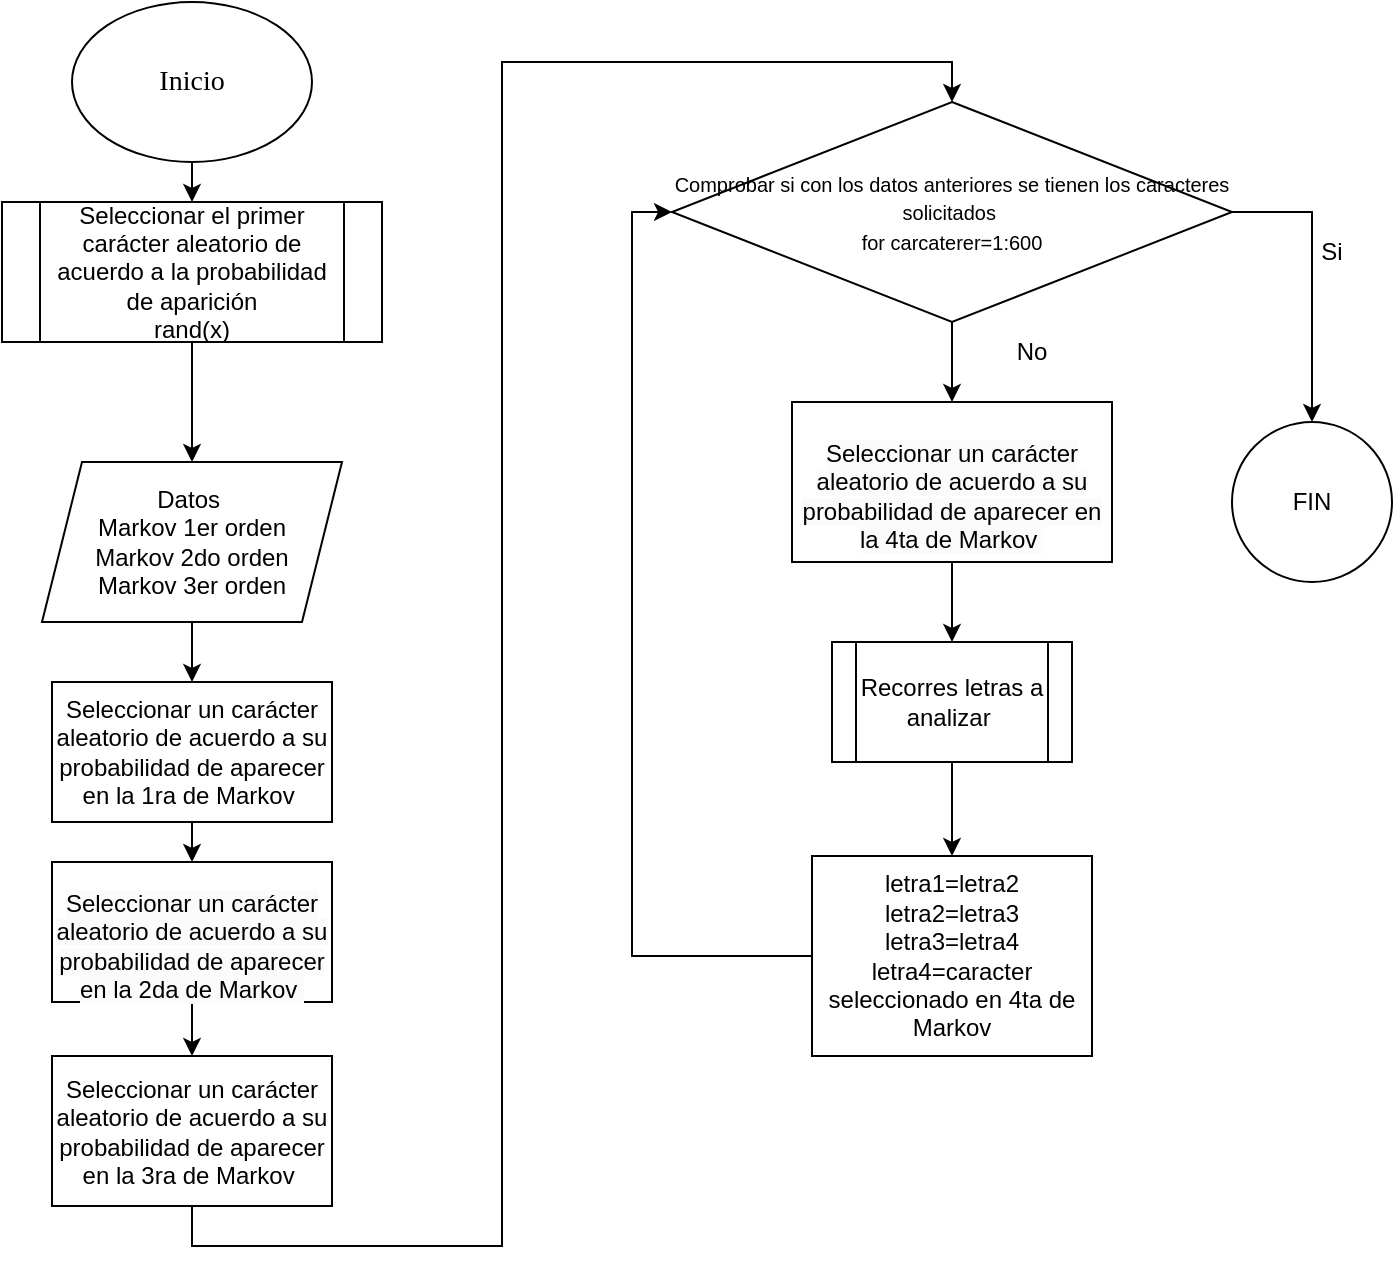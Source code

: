 <mxfile version="21.0.6" type="device"><diagram name="Página-1" id="oMVBHlc1SjAz3mF3Zc46"><mxGraphModel dx="1034" dy="430" grid="1" gridSize="10" guides="1" tooltips="1" connect="1" arrows="1" fold="1" page="1" pageScale="1" pageWidth="827" pageHeight="1169" math="0" shadow="0"><root><mxCell id="0"/><mxCell id="1" parent="0"/><mxCell id="CH577b7wtVsC64N1DtT3-3" style="edgeStyle=orthogonalEdgeStyle;rounded=0;orthogonalLoop=1;jettySize=auto;html=1;exitX=0.5;exitY=1;exitDx=0;exitDy=0;entryX=0.5;entryY=0;entryDx=0;entryDy=0;" edge="1" parent="1" source="0HItY3BuQJDtUM8MMV2T-1" target="0HItY3BuQJDtUM8MMV2T-2"><mxGeometry relative="1" as="geometry"/></mxCell><mxCell id="0HItY3BuQJDtUM8MMV2T-1" value="&lt;font style=&quot;font-size: 14px;&quot; face=&quot;Comic Sans MS&quot;&gt;Inicio&lt;/font&gt;" style="ellipse;whiteSpace=wrap;html=1;" parent="1" vertex="1"><mxGeometry x="150" y="20" width="120" height="80" as="geometry"/></mxCell><mxCell id="CH577b7wtVsC64N1DtT3-4" style="edgeStyle=orthogonalEdgeStyle;rounded=0;orthogonalLoop=1;jettySize=auto;html=1;exitX=0.5;exitY=1;exitDx=0;exitDy=0;entryX=0.5;entryY=0;entryDx=0;entryDy=0;" edge="1" parent="1" source="0HItY3BuQJDtUM8MMV2T-2" target="0HItY3BuQJDtUM8MMV2T-3"><mxGeometry relative="1" as="geometry"/></mxCell><mxCell id="0HItY3BuQJDtUM8MMV2T-2" value="Seleccionar el primer carácter aleatorio de acuerdo a la probabilidad de aparición&lt;br&gt;rand(x)" style="shape=process;whiteSpace=wrap;html=1;backgroundOutline=1;" parent="1" vertex="1"><mxGeometry x="115" y="120" width="190" height="70" as="geometry"/></mxCell><mxCell id="CH577b7wtVsC64N1DtT3-5" style="edgeStyle=orthogonalEdgeStyle;rounded=0;orthogonalLoop=1;jettySize=auto;html=1;exitX=0.5;exitY=1;exitDx=0;exitDy=0;entryX=0.5;entryY=0;entryDx=0;entryDy=0;" edge="1" parent="1" source="0HItY3BuQJDtUM8MMV2T-3" target="0HItY3BuQJDtUM8MMV2T-4"><mxGeometry relative="1" as="geometry"/></mxCell><mxCell id="0HItY3BuQJDtUM8MMV2T-3" value="Datos&amp;nbsp;&lt;br&gt;Markov 1er orden&lt;br&gt;Markov 2do orden&lt;br&gt;Markov 3er orden" style="shape=parallelogram;perimeter=parallelogramPerimeter;whiteSpace=wrap;html=1;fixedSize=1;" parent="1" vertex="1"><mxGeometry x="135" y="250" width="150" height="80" as="geometry"/></mxCell><mxCell id="CH577b7wtVsC64N1DtT3-6" style="edgeStyle=orthogonalEdgeStyle;rounded=0;orthogonalLoop=1;jettySize=auto;html=1;exitX=0.5;exitY=1;exitDx=0;exitDy=0;entryX=0.5;entryY=0;entryDx=0;entryDy=0;" edge="1" parent="1" source="0HItY3BuQJDtUM8MMV2T-4" target="0HItY3BuQJDtUM8MMV2T-5"><mxGeometry relative="1" as="geometry"/></mxCell><mxCell id="0HItY3BuQJDtUM8MMV2T-4" value="Seleccionar un carácter aleatorio de acuerdo a su probabilidad de aparecer en la 1ra de Markov&amp;nbsp;" style="rounded=0;whiteSpace=wrap;html=1;" parent="1" vertex="1"><mxGeometry x="140" y="360" width="140" height="70" as="geometry"/></mxCell><mxCell id="CH577b7wtVsC64N1DtT3-7" style="edgeStyle=orthogonalEdgeStyle;rounded=0;orthogonalLoop=1;jettySize=auto;html=1;exitX=0.5;exitY=1;exitDx=0;exitDy=0;entryX=0.5;entryY=0;entryDx=0;entryDy=0;" edge="1" parent="1" source="0HItY3BuQJDtUM8MMV2T-5" target="0HItY3BuQJDtUM8MMV2T-6"><mxGeometry relative="1" as="geometry"/></mxCell><mxCell id="0HItY3BuQJDtUM8MMV2T-5" value="&lt;br&gt;&lt;span style=&quot;color: rgb(0, 0, 0); font-family: Helvetica; font-size: 12px; font-style: normal; font-variant-ligatures: normal; font-variant-caps: normal; font-weight: 400; letter-spacing: normal; orphans: 2; text-align: center; text-indent: 0px; text-transform: none; widows: 2; word-spacing: 0px; -webkit-text-stroke-width: 0px; background-color: rgb(251, 251, 251); text-decoration-thickness: initial; text-decoration-style: initial; text-decoration-color: initial; float: none; display: inline !important;&quot;&gt;Seleccionar un carácter aleatorio de acuerdo a su probabilidad de aparecer en la 2da de Markov&amp;nbsp;&lt;/span&gt;" style="rounded=0;whiteSpace=wrap;html=1;" parent="1" vertex="1"><mxGeometry x="140" y="450" width="140" height="70" as="geometry"/></mxCell><mxCell id="CH577b7wtVsC64N1DtT3-8" style="edgeStyle=orthogonalEdgeStyle;rounded=0;orthogonalLoop=1;jettySize=auto;html=1;exitX=0.5;exitY=1;exitDx=0;exitDy=0;entryX=0.5;entryY=0;entryDx=0;entryDy=0;" edge="1" parent="1" source="0HItY3BuQJDtUM8MMV2T-6" target="0HItY3BuQJDtUM8MMV2T-7"><mxGeometry relative="1" as="geometry"/></mxCell><mxCell id="0HItY3BuQJDtUM8MMV2T-6" value="Seleccionar un carácter aleatorio de acuerdo a su probabilidad de aparecer en la 3ra de Markov&amp;nbsp;" style="rounded=0;whiteSpace=wrap;html=1;" parent="1" vertex="1"><mxGeometry x="140" y="547" width="140" height="75" as="geometry"/></mxCell><mxCell id="CH577b7wtVsC64N1DtT3-9" style="edgeStyle=orthogonalEdgeStyle;rounded=0;orthogonalLoop=1;jettySize=auto;html=1;exitX=1;exitY=0.5;exitDx=0;exitDy=0;entryX=0.5;entryY=0;entryDx=0;entryDy=0;" edge="1" parent="1" source="0HItY3BuQJDtUM8MMV2T-7" target="0HItY3BuQJDtUM8MMV2T-8"><mxGeometry relative="1" as="geometry"/></mxCell><mxCell id="CH577b7wtVsC64N1DtT3-10" style="edgeStyle=orthogonalEdgeStyle;rounded=0;orthogonalLoop=1;jettySize=auto;html=1;exitX=0.5;exitY=1;exitDx=0;exitDy=0;entryX=0.5;entryY=0;entryDx=0;entryDy=0;" edge="1" parent="1" source="0HItY3BuQJDtUM8MMV2T-7" target="0HItY3BuQJDtUM8MMV2T-9"><mxGeometry relative="1" as="geometry"/></mxCell><mxCell id="0HItY3BuQJDtUM8MMV2T-7" value="&lt;font style=&quot;font-size: 10px;&quot;&gt;Comprobar si con los datos anteriores se tienen los caracteres solicitados&amp;nbsp;&lt;br&gt;for carcaterer=1:600&lt;/font&gt;" style="rhombus;whiteSpace=wrap;html=1;" parent="1" vertex="1"><mxGeometry x="450" y="70" width="280" height="110" as="geometry"/></mxCell><mxCell id="0HItY3BuQJDtUM8MMV2T-8" value="FIN" style="ellipse;whiteSpace=wrap;html=1;aspect=fixed;" parent="1" vertex="1"><mxGeometry x="730" y="230" width="80" height="80" as="geometry"/></mxCell><mxCell id="CH577b7wtVsC64N1DtT3-11" style="edgeStyle=orthogonalEdgeStyle;rounded=0;orthogonalLoop=1;jettySize=auto;html=1;exitX=0.5;exitY=1;exitDx=0;exitDy=0;entryX=0.5;entryY=0;entryDx=0;entryDy=0;" edge="1" parent="1" source="0HItY3BuQJDtUM8MMV2T-9" target="CH577b7wtVsC64N1DtT3-1"><mxGeometry relative="1" as="geometry"/></mxCell><mxCell id="0HItY3BuQJDtUM8MMV2T-9" value="&lt;br&gt;&lt;span style=&quot;color: rgb(0, 0, 0); font-family: Helvetica; font-size: 12px; font-style: normal; font-variant-ligatures: normal; font-variant-caps: normal; font-weight: 400; letter-spacing: normal; orphans: 2; text-align: center; text-indent: 0px; text-transform: none; widows: 2; word-spacing: 0px; -webkit-text-stroke-width: 0px; background-color: rgb(251, 251, 251); text-decoration-thickness: initial; text-decoration-style: initial; text-decoration-color: initial; float: none; display: inline !important;&quot;&gt;Seleccionar un carácter aleatorio de acuerdo a su probabilidad de aparecer en la 4ta de Markov&amp;nbsp;&lt;/span&gt;&lt;br&gt;" style="rounded=0;whiteSpace=wrap;html=1;" parent="1" vertex="1"><mxGeometry x="510" y="220" width="160" height="80" as="geometry"/></mxCell><mxCell id="CH577b7wtVsC64N1DtT3-12" style="edgeStyle=orthogonalEdgeStyle;rounded=0;orthogonalLoop=1;jettySize=auto;html=1;exitX=0.5;exitY=1;exitDx=0;exitDy=0;" edge="1" parent="1" source="CH577b7wtVsC64N1DtT3-1" target="CH577b7wtVsC64N1DtT3-2"><mxGeometry relative="1" as="geometry"/></mxCell><mxCell id="CH577b7wtVsC64N1DtT3-1" value="Recorres letras a analizar&amp;nbsp;" style="shape=process;whiteSpace=wrap;html=1;backgroundOutline=1;" vertex="1" parent="1"><mxGeometry x="530" y="340" width="120" height="60" as="geometry"/></mxCell><mxCell id="CH577b7wtVsC64N1DtT3-13" style="edgeStyle=orthogonalEdgeStyle;rounded=0;orthogonalLoop=1;jettySize=auto;html=1;exitX=0;exitY=0.5;exitDx=0;exitDy=0;entryX=0;entryY=0.5;entryDx=0;entryDy=0;" edge="1" parent="1" source="CH577b7wtVsC64N1DtT3-2" target="0HItY3BuQJDtUM8MMV2T-7"><mxGeometry relative="1" as="geometry"/></mxCell><mxCell id="CH577b7wtVsC64N1DtT3-2" value="letra1=letra2&lt;br&gt;letra2=letra3&lt;br&gt;letra3=letra4&lt;br&gt;letra4=caracter seleccionado en 4ta de Markov" style="rounded=0;whiteSpace=wrap;html=1;" vertex="1" parent="1"><mxGeometry x="520" y="447" width="140" height="100" as="geometry"/></mxCell><mxCell id="CH577b7wtVsC64N1DtT3-14" value="No" style="text;html=1;strokeColor=none;fillColor=none;align=center;verticalAlign=middle;whiteSpace=wrap;rounded=0;" vertex="1" parent="1"><mxGeometry x="600" y="180" width="60" height="30" as="geometry"/></mxCell><mxCell id="CH577b7wtVsC64N1DtT3-15" value="Si" style="text;html=1;strokeColor=none;fillColor=none;align=center;verticalAlign=middle;whiteSpace=wrap;rounded=0;" vertex="1" parent="1"><mxGeometry x="750" y="130" width="60" height="30" as="geometry"/></mxCell></root></mxGraphModel></diagram></mxfile>